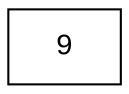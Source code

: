 digraph BST {
  node [fontname="Arial", shape=record];



	940 [label = "9 "]

	/* 2039 [label="9, 20, 39", shape=oval color=grey40, fontcolor=grey40]; */
	/* 818[label="8, 18", shape=oval ] */
	/* 2039->818; */
	/* 2039->30 */
	/* 4047[label="40, 47", shape=oval] */
	/* 2039->4047; */
}
